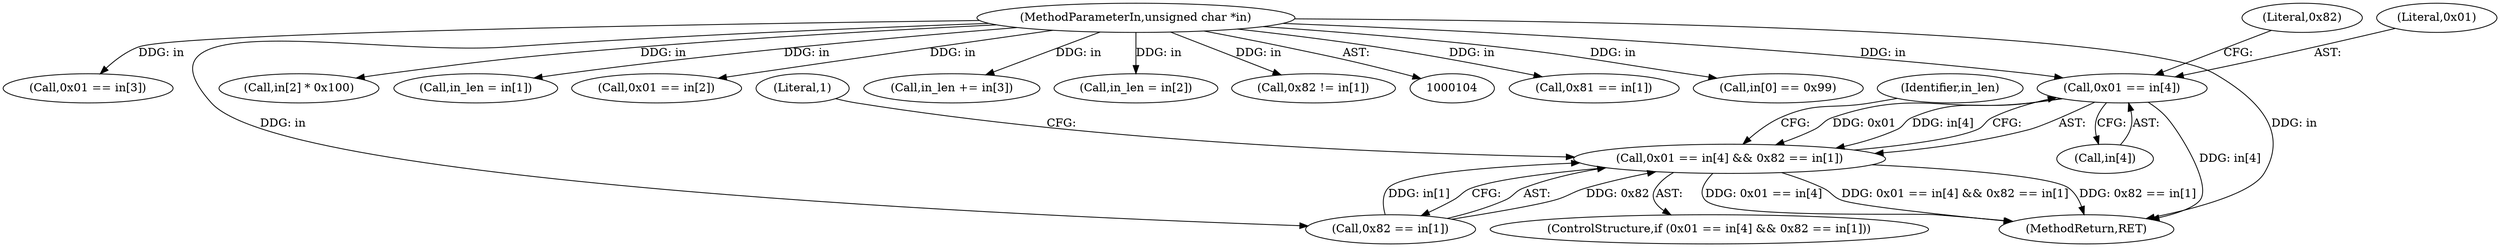 digraph "0_OpenSC_8fe377e93b4b56060e5bbfb6f3142ceaeca744fa_7@array" {
"1000190" [label="(Call,0x01 == in[4])"];
"1000106" [label="(MethodParameterIn,unsigned char *in)"];
"1000189" [label="(Call,0x01 == in[4] && 0x82 == in[1])"];
"1000173" [label="(Call,0x81 == in[1])"];
"1000190" [label="(Call,0x01 == in[4])"];
"1000192" [label="(Call,in[4])"];
"1000137" [label="(Call,in[0] == 0x99)"];
"1000220" [label="(Literal,1)"];
"1000168" [label="(Call,0x01 == in[3])"];
"1000195" [label="(Call,0x82 == in[1])"];
"1000203" [label="(Call,in[2] * 0x100)"];
"1000191" [label="(Literal,0x01)"];
"1000157" [label="(Call,in_len = in[1])"];
"1000189" [label="(Call,0x01 == in[4] && 0x82 == in[1])"];
"1000146" [label="(Call,0x01 == in[2])"];
"1000106" [label="(MethodParameterIn,unsigned char *in)"];
"1000196" [label="(Literal,0x82)"];
"1000293" [label="(MethodReturn,RET)"];
"1000208" [label="(Call,in_len += in[3])"];
"1000188" [label="(ControlStructure,if (0x01 == in[4] && 0x82 == in[1]))"];
"1000179" [label="(Call,in_len = in[2])"];
"1000202" [label="(Identifier,in_len)"];
"1000151" [label="(Call,0x82 != in[1])"];
"1000190" -> "1000189"  [label="AST: "];
"1000190" -> "1000192"  [label="CFG: "];
"1000191" -> "1000190"  [label="AST: "];
"1000192" -> "1000190"  [label="AST: "];
"1000196" -> "1000190"  [label="CFG: "];
"1000189" -> "1000190"  [label="CFG: "];
"1000190" -> "1000293"  [label="DDG: in[4]"];
"1000190" -> "1000189"  [label="DDG: 0x01"];
"1000190" -> "1000189"  [label="DDG: in[4]"];
"1000106" -> "1000190"  [label="DDG: in"];
"1000106" -> "1000104"  [label="AST: "];
"1000106" -> "1000293"  [label="DDG: in"];
"1000106" -> "1000137"  [label="DDG: in"];
"1000106" -> "1000146"  [label="DDG: in"];
"1000106" -> "1000151"  [label="DDG: in"];
"1000106" -> "1000157"  [label="DDG: in"];
"1000106" -> "1000168"  [label="DDG: in"];
"1000106" -> "1000173"  [label="DDG: in"];
"1000106" -> "1000179"  [label="DDG: in"];
"1000106" -> "1000195"  [label="DDG: in"];
"1000106" -> "1000203"  [label="DDG: in"];
"1000106" -> "1000208"  [label="DDG: in"];
"1000189" -> "1000188"  [label="AST: "];
"1000189" -> "1000195"  [label="CFG: "];
"1000195" -> "1000189"  [label="AST: "];
"1000202" -> "1000189"  [label="CFG: "];
"1000220" -> "1000189"  [label="CFG: "];
"1000189" -> "1000293"  [label="DDG: 0x01 == in[4]"];
"1000189" -> "1000293"  [label="DDG: 0x01 == in[4] && 0x82 == in[1]"];
"1000189" -> "1000293"  [label="DDG: 0x82 == in[1]"];
"1000195" -> "1000189"  [label="DDG: 0x82"];
"1000195" -> "1000189"  [label="DDG: in[1]"];
}
